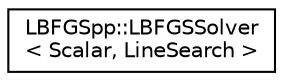 digraph "Graphical Class Hierarchy"
{
 // LATEX_PDF_SIZE
  edge [fontname="Helvetica",fontsize="10",labelfontname="Helvetica",labelfontsize="10"];
  node [fontname="Helvetica",fontsize="10",shape=record];
  rankdir="LR";
  Node0 [label="LBFGSpp::LBFGSSolver\l\< Scalar, LineSearch \>",height=0.2,width=0.4,color="black", fillcolor="white", style="filled",URL="$classLBFGSpp_1_1LBFGSSolver.html",tooltip=" "];
}
